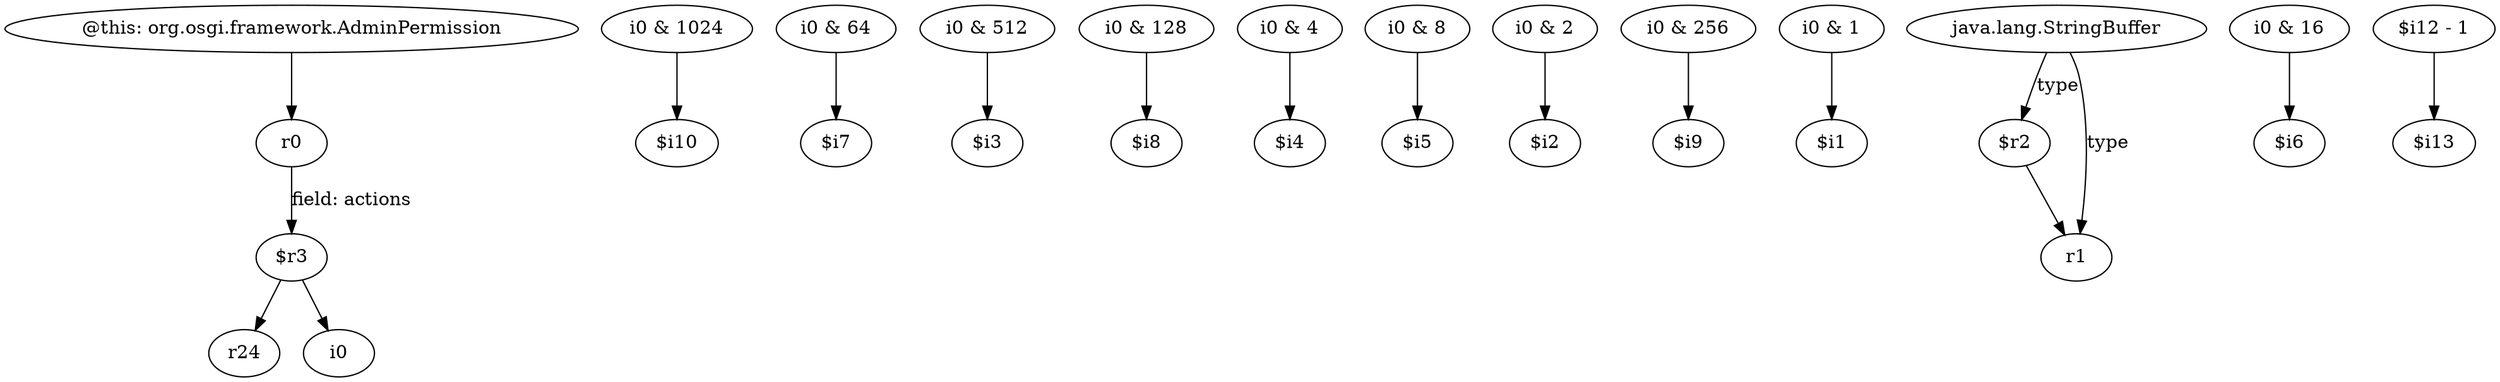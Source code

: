 digraph g {
0[label="@this: org.osgi.framework.AdminPermission"]
1[label="r0"]
0->1[label=""]
2[label="$r3"]
3[label="r24"]
2->3[label=""]
4[label="i0 & 1024"]
5[label="$i10"]
4->5[label=""]
6[label="i0 & 64"]
7[label="$i7"]
6->7[label=""]
8[label="i0 & 512"]
9[label="$i3"]
8->9[label=""]
10[label="i0 & 128"]
11[label="$i8"]
10->11[label=""]
12[label="i0 & 4"]
13[label="$i4"]
12->13[label=""]
14[label="i0 & 8"]
15[label="$i5"]
14->15[label=""]
16[label="i0 & 2"]
17[label="$i2"]
16->17[label=""]
18[label="i0 & 256"]
19[label="$i9"]
18->19[label=""]
20[label="i0 & 1"]
21[label="$i1"]
20->21[label=""]
22[label="java.lang.StringBuffer"]
23[label="$r2"]
22->23[label="type"]
24[label="r1"]
23->24[label=""]
25[label="i0 & 16"]
26[label="$i6"]
25->26[label=""]
22->24[label="type"]
27[label="i0"]
2->27[label=""]
28[label="$i12 - 1"]
29[label="$i13"]
28->29[label=""]
1->2[label="field: actions"]
}